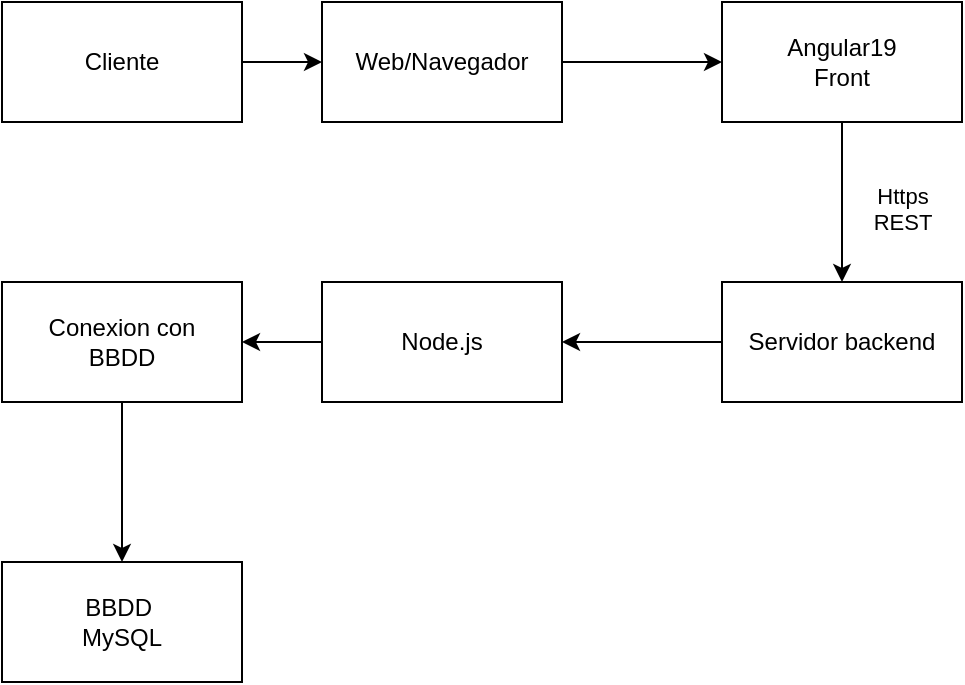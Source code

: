 <mxfile version="26.2.13">
  <diagram name="Página-1" id="O05kAlOxNASol1o8IO_n">
    <mxGraphModel dx="940" dy="572" grid="1" gridSize="10" guides="1" tooltips="1" connect="1" arrows="1" fold="1" page="1" pageScale="1" pageWidth="827" pageHeight="1169" math="0" shadow="0">
      <root>
        <mxCell id="0" />
        <mxCell id="1" parent="0" />
        <mxCell id="xB7U4dMdvarkbyEem29c-3" value="" style="edgeStyle=orthogonalEdgeStyle;rounded=0;orthogonalLoop=1;jettySize=auto;html=1;" edge="1" parent="1" source="xB7U4dMdvarkbyEem29c-1" target="xB7U4dMdvarkbyEem29c-2">
          <mxGeometry relative="1" as="geometry" />
        </mxCell>
        <mxCell id="xB7U4dMdvarkbyEem29c-1" value="Cliente" style="rounded=0;whiteSpace=wrap;html=1;" vertex="1" parent="1">
          <mxGeometry x="80" y="120" width="120" height="60" as="geometry" />
        </mxCell>
        <mxCell id="xB7U4dMdvarkbyEem29c-5" value="" style="edgeStyle=orthogonalEdgeStyle;rounded=0;orthogonalLoop=1;jettySize=auto;html=1;" edge="1" parent="1" source="xB7U4dMdvarkbyEem29c-2" target="xB7U4dMdvarkbyEem29c-4">
          <mxGeometry relative="1" as="geometry" />
        </mxCell>
        <mxCell id="xB7U4dMdvarkbyEem29c-2" value="Web/Navegador" style="rounded=0;whiteSpace=wrap;html=1;" vertex="1" parent="1">
          <mxGeometry x="240" y="120" width="120" height="60" as="geometry" />
        </mxCell>
        <mxCell id="xB7U4dMdvarkbyEem29c-7" value="" style="edgeStyle=orthogonalEdgeStyle;rounded=0;orthogonalLoop=1;jettySize=auto;html=1;" edge="1" parent="1" source="xB7U4dMdvarkbyEem29c-4" target="xB7U4dMdvarkbyEem29c-6">
          <mxGeometry relative="1" as="geometry" />
        </mxCell>
        <mxCell id="xB7U4dMdvarkbyEem29c-4" value="Angular19&lt;div&gt;Front&lt;/div&gt;" style="rounded=0;whiteSpace=wrap;html=1;" vertex="1" parent="1">
          <mxGeometry x="440" y="120" width="120" height="60" as="geometry" />
        </mxCell>
        <mxCell id="xB7U4dMdvarkbyEem29c-9" value="" style="edgeStyle=orthogonalEdgeStyle;rounded=0;orthogonalLoop=1;jettySize=auto;html=1;" edge="1" parent="1" source="xB7U4dMdvarkbyEem29c-6" target="xB7U4dMdvarkbyEem29c-8">
          <mxGeometry relative="1" as="geometry" />
        </mxCell>
        <mxCell id="xB7U4dMdvarkbyEem29c-6" value="Servidor backend" style="rounded=0;whiteSpace=wrap;html=1;" vertex="1" parent="1">
          <mxGeometry x="440" y="260" width="120" height="60" as="geometry" />
        </mxCell>
        <mxCell id="xB7U4dMdvarkbyEem29c-11" value="" style="edgeStyle=orthogonalEdgeStyle;rounded=0;orthogonalLoop=1;jettySize=auto;html=1;" edge="1" parent="1" source="xB7U4dMdvarkbyEem29c-8" target="xB7U4dMdvarkbyEem29c-10">
          <mxGeometry relative="1" as="geometry" />
        </mxCell>
        <mxCell id="xB7U4dMdvarkbyEem29c-8" value="Node.js" style="rounded=0;whiteSpace=wrap;html=1;" vertex="1" parent="1">
          <mxGeometry x="240" y="260" width="120" height="60" as="geometry" />
        </mxCell>
        <mxCell id="xB7U4dMdvarkbyEem29c-13" value="" style="edgeStyle=orthogonalEdgeStyle;rounded=0;orthogonalLoop=1;jettySize=auto;html=1;" edge="1" parent="1" source="xB7U4dMdvarkbyEem29c-10" target="xB7U4dMdvarkbyEem29c-12">
          <mxGeometry relative="1" as="geometry" />
        </mxCell>
        <mxCell id="xB7U4dMdvarkbyEem29c-10" value="Conexion con&lt;div&gt;BBDD&lt;/div&gt;" style="rounded=0;whiteSpace=wrap;html=1;" vertex="1" parent="1">
          <mxGeometry x="80" y="260" width="120" height="60" as="geometry" />
        </mxCell>
        <mxCell id="xB7U4dMdvarkbyEem29c-12" value="BBDD&amp;nbsp;&lt;div&gt;MySQL&lt;/div&gt;" style="rounded=0;whiteSpace=wrap;html=1;" vertex="1" parent="1">
          <mxGeometry x="80" y="400" width="120" height="60" as="geometry" />
        </mxCell>
        <mxCell id="xB7U4dMdvarkbyEem29c-15" value="Https&lt;div&gt;REST&lt;/div&gt;&lt;div&gt;&lt;br&gt;&lt;/div&gt;" style="edgeLabel;html=1;align=center;verticalAlign=middle;resizable=0;points=[];" vertex="1" connectable="0" parent="1">
          <mxGeometry x="530" y="230" as="geometry" />
        </mxCell>
      </root>
    </mxGraphModel>
  </diagram>
</mxfile>
